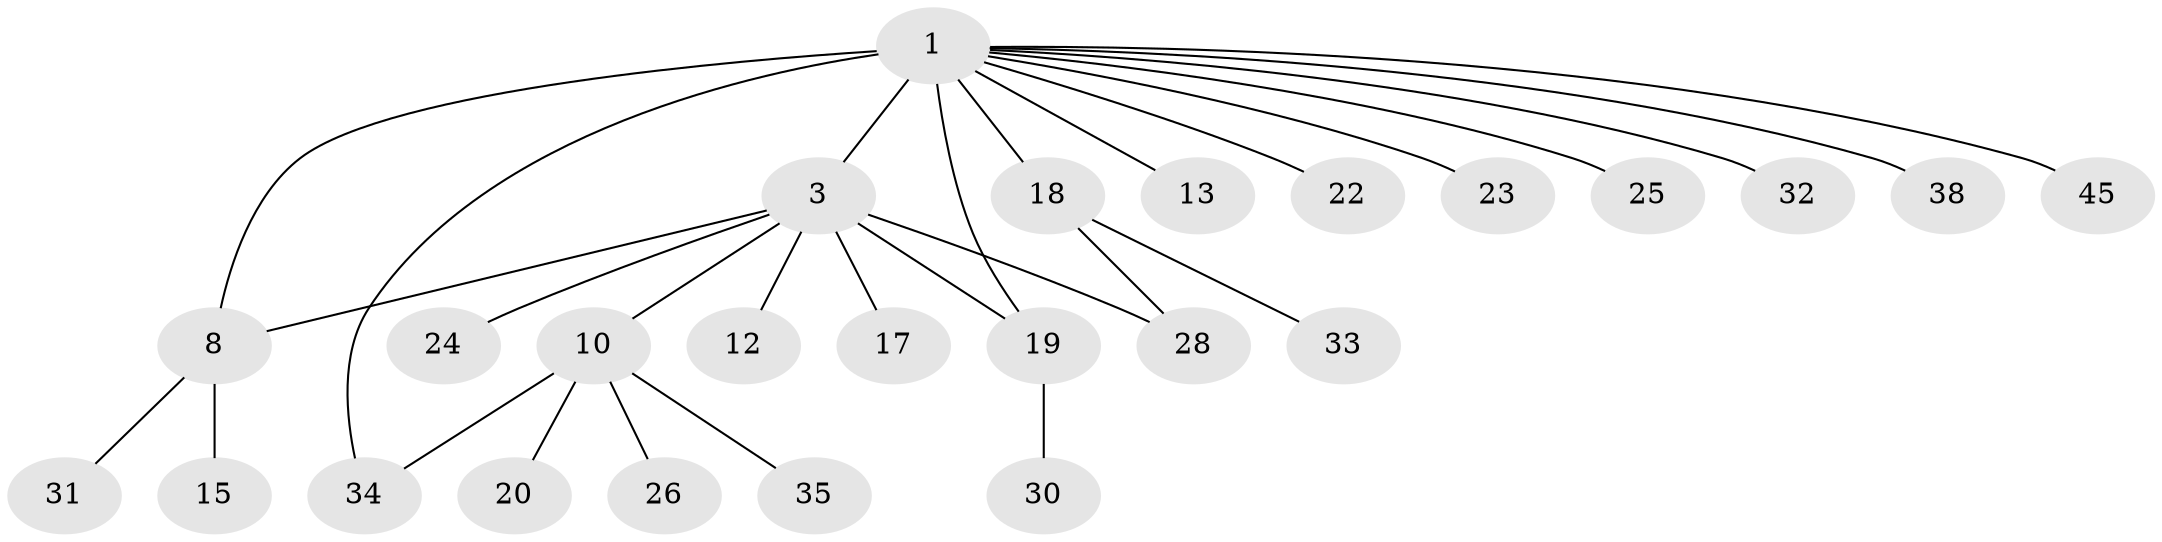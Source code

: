 // original degree distribution, {6: 0.1, 3: 0.04, 7: 0.04, 4: 0.06, 5: 0.04, 2: 0.2, 1: 0.52}
// Generated by graph-tools (version 1.1) at 2025/16/03/09/25 04:16:07]
// undirected, 25 vertices, 28 edges
graph export_dot {
graph [start="1"]
  node [color=gray90,style=filled];
  1 [super="+5+2+14"];
  3 [super="+7+11+37+42"];
  8 [super="+39"];
  10 [super="+16"];
  12;
  13;
  15;
  17;
  18 [super="+29+46+41"];
  19 [super="+43+40"];
  20;
  22;
  23;
  24 [super="+27"];
  25;
  26;
  28;
  30 [super="+44"];
  31;
  32;
  33;
  34;
  35;
  38;
  45;
  1 -- 8;
  1 -- 32;
  1 -- 3 [weight=6];
  1 -- 34;
  1 -- 38;
  1 -- 18;
  1 -- 22;
  1 -- 23;
  1 -- 13;
  1 -- 45;
  1 -- 19;
  1 -- 25;
  3 -- 19;
  3 -- 8;
  3 -- 10;
  3 -- 12;
  3 -- 24;
  3 -- 28;
  3 -- 17;
  8 -- 15;
  8 -- 31;
  10 -- 26;
  10 -- 34;
  10 -- 35;
  10 -- 20;
  18 -- 28;
  18 -- 33;
  19 -- 30;
}
